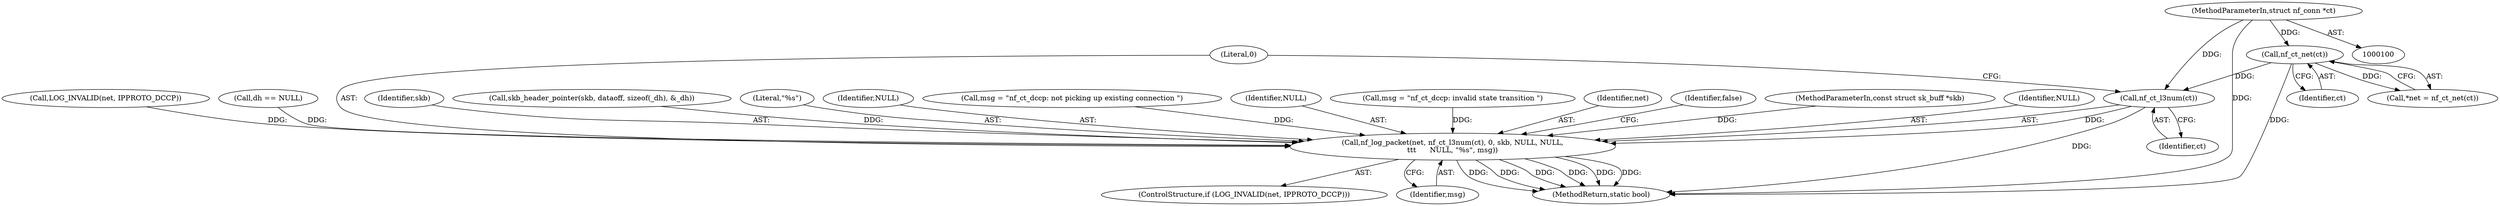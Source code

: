 digraph "0_linux_b22f5126a24b3b2f15448c3f2a254fc10cbc2b92_0@pointer" {
"1000233" [label="(Call,nf_ct_l3num(ct))"];
"1000109" [label="(Call,nf_ct_net(ct))"];
"1000101" [label="(MethodParameterIn,struct nf_conn *ct)"];
"1000231" [label="(Call,nf_log_packet(net, nf_ct_l3num(ct), 0, skb, NULL, NULL,\n\t\t\t      NULL, \"%s\", msg))"];
"1000238" [label="(Identifier,NULL)"];
"1000227" [label="(ControlStructure,if (LOG_INVALID(net, IPPROTO_DCCP)))"];
"1000228" [label="(Call,LOG_INVALID(net, IPPROTO_DCCP))"];
"1000126" [label="(Call,dh == NULL)"];
"1000231" [label="(Call,nf_log_packet(net, nf_ct_l3num(ct), 0, skb, NULL, NULL,\n\t\t\t      NULL, \"%s\", msg))"];
"1000110" [label="(Identifier,ct)"];
"1000234" [label="(Identifier,ct)"];
"1000155" [label="(Call,msg = \"nf_ct_dccp: not picking up existing connection \")"];
"1000237" [label="(Identifier,NULL)"];
"1000162" [label="(Call,msg = \"nf_ct_dccp: invalid state transition \")"];
"1000244" [label="(MethodReturn,static bool)"];
"1000232" [label="(Identifier,net)"];
"1000233" [label="(Call,nf_ct_l3num(ct))"];
"1000101" [label="(MethodParameterIn,struct nf_conn *ct)"];
"1000243" [label="(Identifier,false)"];
"1000102" [label="(MethodParameterIn,const struct sk_buff *skb)"];
"1000235" [label="(Literal,0)"];
"1000236" [label="(Identifier,skb)"];
"1000241" [label="(Identifier,msg)"];
"1000109" [label="(Call,nf_ct_net(ct))"];
"1000107" [label="(Call,*net = nf_ct_net(ct))"];
"1000118" [label="(Call,skb_header_pointer(skb, dataoff, sizeof(_dh), &_dh))"];
"1000240" [label="(Literal,\"%s\")"];
"1000239" [label="(Identifier,NULL)"];
"1000233" -> "1000231"  [label="AST: "];
"1000233" -> "1000234"  [label="CFG: "];
"1000234" -> "1000233"  [label="AST: "];
"1000235" -> "1000233"  [label="CFG: "];
"1000233" -> "1000244"  [label="DDG: "];
"1000233" -> "1000231"  [label="DDG: "];
"1000109" -> "1000233"  [label="DDG: "];
"1000101" -> "1000233"  [label="DDG: "];
"1000109" -> "1000107"  [label="AST: "];
"1000109" -> "1000110"  [label="CFG: "];
"1000110" -> "1000109"  [label="AST: "];
"1000107" -> "1000109"  [label="CFG: "];
"1000109" -> "1000244"  [label="DDG: "];
"1000109" -> "1000107"  [label="DDG: "];
"1000101" -> "1000109"  [label="DDG: "];
"1000101" -> "1000100"  [label="AST: "];
"1000101" -> "1000244"  [label="DDG: "];
"1000231" -> "1000227"  [label="AST: "];
"1000231" -> "1000241"  [label="CFG: "];
"1000232" -> "1000231"  [label="AST: "];
"1000235" -> "1000231"  [label="AST: "];
"1000236" -> "1000231"  [label="AST: "];
"1000237" -> "1000231"  [label="AST: "];
"1000238" -> "1000231"  [label="AST: "];
"1000239" -> "1000231"  [label="AST: "];
"1000240" -> "1000231"  [label="AST: "];
"1000241" -> "1000231"  [label="AST: "];
"1000243" -> "1000231"  [label="CFG: "];
"1000231" -> "1000244"  [label="DDG: "];
"1000231" -> "1000244"  [label="DDG: "];
"1000231" -> "1000244"  [label="DDG: "];
"1000231" -> "1000244"  [label="DDG: "];
"1000231" -> "1000244"  [label="DDG: "];
"1000231" -> "1000244"  [label="DDG: "];
"1000228" -> "1000231"  [label="DDG: "];
"1000118" -> "1000231"  [label="DDG: "];
"1000102" -> "1000231"  [label="DDG: "];
"1000126" -> "1000231"  [label="DDG: "];
"1000155" -> "1000231"  [label="DDG: "];
"1000162" -> "1000231"  [label="DDG: "];
}
